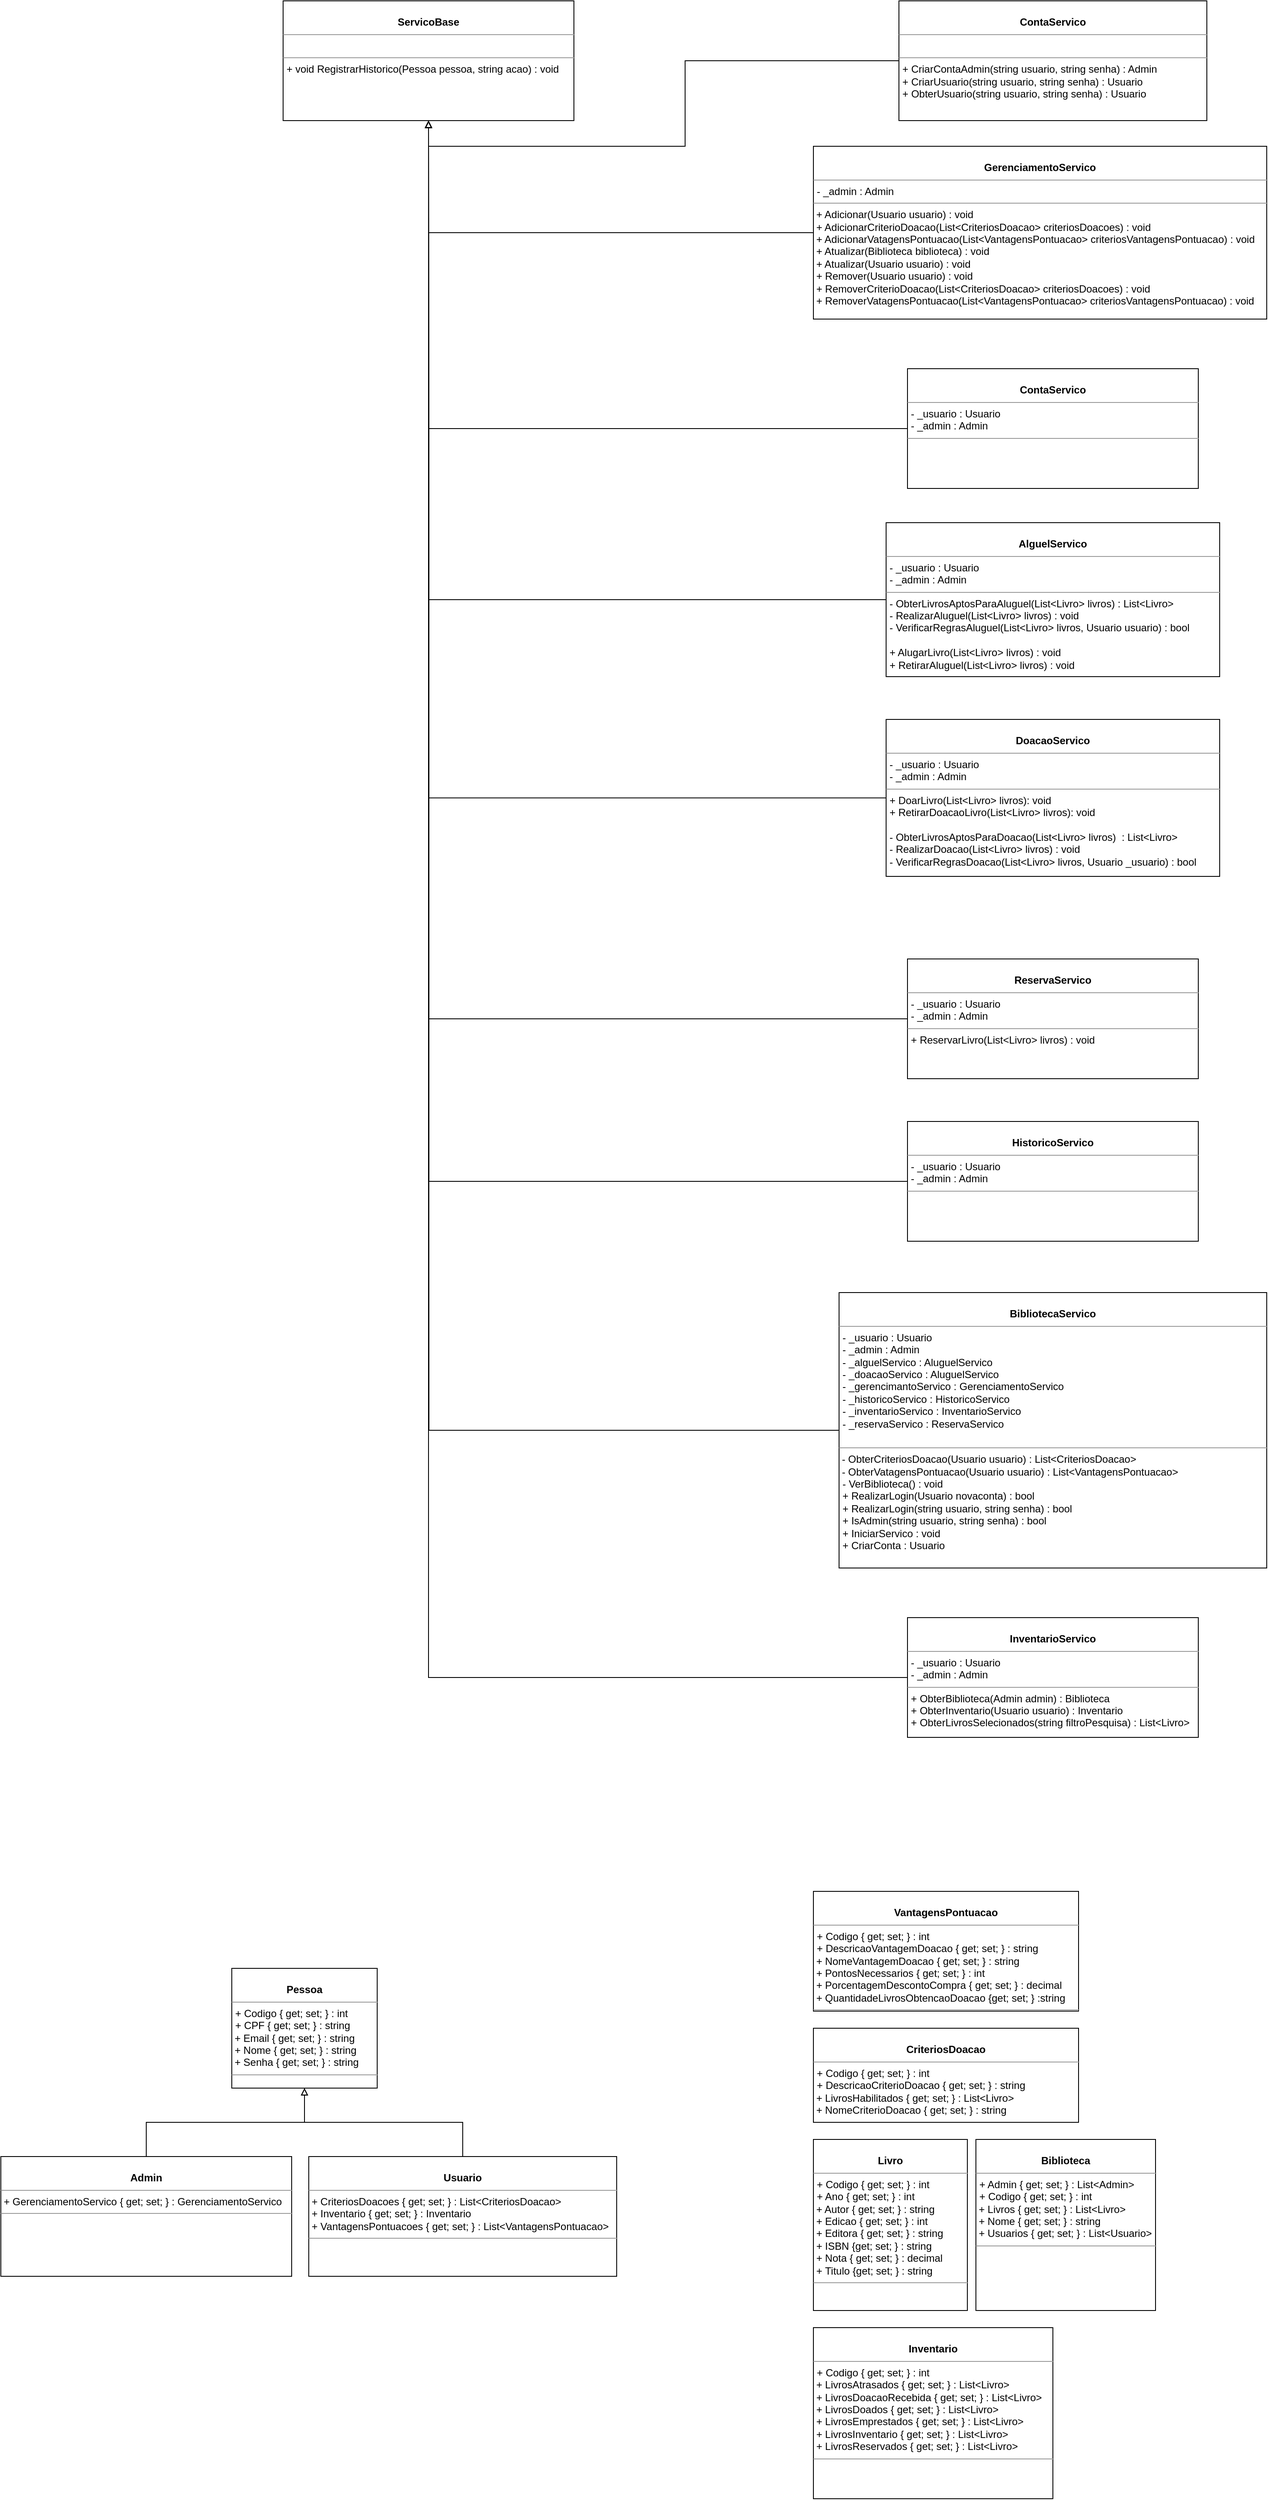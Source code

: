 <mxfile version="20.6.0" type="github">
  <diagram name="Page-1" id="c4acf3e9-155e-7222-9cf6-157b1a14988f">
    <mxGraphModel dx="2270" dy="3008" grid="1" gridSize="10" guides="1" tooltips="1" connect="1" arrows="1" fold="1" page="1" pageScale="1" pageWidth="850" pageHeight="1100" background="none" math="0" shadow="0">
      <root>
        <mxCell id="0" />
        <mxCell id="1" parent="0" />
        <mxCell id="jgdyQDmVgWlT551Rcglq-1" value="&lt;p style=&quot;margin:0px;margin-top:4px;text-align:center;&quot;&gt;&lt;br&gt;&lt;b&gt;ServicoBase&lt;/b&gt;&lt;/p&gt;&lt;hr size=&quot;1&quot;&gt;&lt;p style=&quot;margin:0px;margin-left:4px;&quot;&gt;&lt;br&gt;&lt;/p&gt;&lt;hr size=&quot;1&quot;&gt;&lt;p style=&quot;margin:0px;margin-left:4px;&quot;&gt;+ void RegistrarHistorico(Pessoa pessoa, string acao) : void&lt;/p&gt;" style="verticalAlign=top;align=left;overflow=fill;fontSize=12;fontFamily=Helvetica;html=1;rounded=0;shadow=0;comic=0;labelBackgroundColor=none;strokeWidth=1" vertex="1" parent="1">
          <mxGeometry x="1260" y="40" width="340" height="140" as="geometry" />
        </mxCell>
        <mxCell id="jgdyQDmVgWlT551Rcglq-31" style="edgeStyle=orthogonalEdgeStyle;rounded=0;orthogonalLoop=1;jettySize=auto;html=1;exitX=0;exitY=0.5;exitDx=0;exitDy=0;endArrow=block;endFill=0;entryX=0.5;entryY=1;entryDx=0;entryDy=0;" edge="1" parent="1" source="jgdyQDmVgWlT551Rcglq-2" target="jgdyQDmVgWlT551Rcglq-1">
          <mxGeometry relative="1" as="geometry">
            <mxPoint x="1450" y="210" as="targetPoint" />
            <Array as="points">
              <mxPoint x="1730" y="110" />
              <mxPoint x="1730" y="210" />
              <mxPoint x="1430" y="210" />
            </Array>
          </mxGeometry>
        </mxCell>
        <mxCell id="jgdyQDmVgWlT551Rcglq-2" value="&lt;p style=&quot;margin:0px;margin-top:4px;text-align:center;&quot;&gt;&lt;br&gt;&lt;b&gt;ContaServico&lt;/b&gt;&lt;/p&gt;&lt;hr size=&quot;1&quot;&gt;&lt;p style=&quot;margin:0px;margin-left:4px;&quot;&gt;&lt;br&gt;&lt;/p&gt;&lt;hr size=&quot;1&quot;&gt;&lt;p style=&quot;margin:0px;margin-left:4px;&quot;&gt;+ CriarContaAdmin(string usuario, string senha) : Admin&lt;/p&gt;&lt;p style=&quot;margin:0px;margin-left:4px;&quot;&gt;+ CriarUsuario(string usuario, string senha) : Usuario&lt;/p&gt;&lt;p style=&quot;margin:0px;margin-left:4px;&quot;&gt;+ ObterUsuario(string usuario, string senha) : Usuario&lt;/p&gt;" style="verticalAlign=top;align=left;overflow=fill;fontSize=12;fontFamily=Helvetica;html=1;rounded=0;shadow=0;comic=0;labelBackgroundColor=none;strokeWidth=1" vertex="1" parent="1">
          <mxGeometry x="1980" y="40" width="360" height="140" as="geometry" />
        </mxCell>
        <mxCell id="jgdyQDmVgWlT551Rcglq-24" style="edgeStyle=orthogonalEdgeStyle;rounded=0;orthogonalLoop=1;jettySize=auto;html=1;exitX=0;exitY=0.5;exitDx=0;exitDy=0;endArrow=block;endFill=0;entryX=0.5;entryY=1;entryDx=0;entryDy=0;" edge="1" parent="1" source="jgdyQDmVgWlT551Rcglq-3" target="jgdyQDmVgWlT551Rcglq-1">
          <mxGeometry relative="1" as="geometry">
            <mxPoint x="1430" y="190" as="targetPoint" />
          </mxGeometry>
        </mxCell>
        <mxCell id="jgdyQDmVgWlT551Rcglq-3" value="&lt;p style=&quot;margin:0px;margin-top:4px;text-align:center;&quot;&gt;&lt;br&gt;&lt;b&gt;ContaServico&lt;/b&gt;&lt;/p&gt;&lt;hr size=&quot;1&quot;&gt;&lt;p style=&quot;margin: 0px 0px 0px 4px;&quot;&gt;-&amp;nbsp;_usuario : Usuario&lt;/p&gt;&lt;p style=&quot;margin: 0px 0px 0px 4px;&quot;&gt;- _admin : Admin&lt;/p&gt;&lt;hr size=&quot;1&quot;&gt;&lt;p style=&quot;margin:0px;margin-left:4px;&quot;&gt;&lt;br&gt;&lt;/p&gt;&lt;p style=&quot;margin:0px;margin-left:4px;&quot;&gt;&lt;br&gt;&lt;/p&gt;" style="verticalAlign=top;align=left;overflow=fill;fontSize=12;fontFamily=Helvetica;html=1;rounded=0;shadow=0;comic=0;labelBackgroundColor=none;strokeWidth=1" vertex="1" parent="1">
          <mxGeometry x="1990" y="470" width="340" height="140" as="geometry" />
        </mxCell>
        <mxCell id="jgdyQDmVgWlT551Rcglq-25" style="edgeStyle=orthogonalEdgeStyle;rounded=0;orthogonalLoop=1;jettySize=auto;html=1;exitX=0;exitY=0.5;exitDx=0;exitDy=0;endArrow=block;endFill=0;" edge="1" parent="1" source="jgdyQDmVgWlT551Rcglq-4">
          <mxGeometry relative="1" as="geometry">
            <mxPoint x="1430" y="180" as="targetPoint" />
          </mxGeometry>
        </mxCell>
        <mxCell id="jgdyQDmVgWlT551Rcglq-4" value="&lt;p style=&quot;margin:0px;margin-top:4px;text-align:center;&quot;&gt;&lt;br&gt;&lt;b&gt;AlguelServico&lt;/b&gt;&lt;/p&gt;&lt;hr size=&quot;1&quot;&gt;&lt;p style=&quot;margin: 0px 0px 0px 4px;&quot;&gt;-&amp;nbsp;_usuario : Usuario&lt;/p&gt;&lt;p style=&quot;margin: 0px 0px 0px 4px;&quot;&gt;- _admin : Admin&lt;/p&gt;&lt;hr size=&quot;1&quot;&gt;&lt;p style=&quot;margin:0px;margin-left:4px;&quot;&gt;- ObterLivrosAptosParaAluguel(List&amp;lt;Livro&amp;gt; livros) : List&amp;lt;Livro&amp;gt;&lt;br&gt;&lt;/p&gt;&lt;p style=&quot;margin:0px;margin-left:4px;&quot;&gt;- RealizarAluguel(List&amp;lt;Livro&amp;gt; livros) : void&lt;/p&gt;&lt;p style=&quot;margin:0px;margin-left:4px;&quot;&gt;- VerificarRegrasAluguel(List&amp;lt;Livro&amp;gt; livros, Usuario usuario) : bool&lt;/p&gt;&lt;p style=&quot;margin:0px;margin-left:4px;&quot;&gt;&lt;br&gt;&lt;/p&gt;&lt;p style=&quot;margin:0px;margin-left:4px;&quot;&gt;+ AlugarLivro(List&amp;lt;Livro&amp;gt; livros) : void&lt;br&gt;&lt;/p&gt;&lt;p style=&quot;margin:0px;margin-left:4px;&quot;&gt;+ RetirarAluguel(List&amp;lt;Livro&amp;gt; livros) : void&lt;br&gt;&lt;/p&gt;&lt;p style=&quot;margin:0px;margin-left:4px;&quot;&gt;&lt;br&gt;&lt;/p&gt;" style="verticalAlign=top;align=left;overflow=fill;fontSize=12;fontFamily=Helvetica;html=1;rounded=0;shadow=0;comic=0;labelBackgroundColor=none;strokeWidth=1" vertex="1" parent="1">
          <mxGeometry x="1965" y="650" width="390" height="180" as="geometry" />
        </mxCell>
        <mxCell id="jgdyQDmVgWlT551Rcglq-27" style="edgeStyle=orthogonalEdgeStyle;rounded=0;orthogonalLoop=1;jettySize=auto;html=1;exitX=0;exitY=0.5;exitDx=0;exitDy=0;endArrow=block;endFill=0;" edge="1" parent="1" source="jgdyQDmVgWlT551Rcglq-5">
          <mxGeometry relative="1" as="geometry">
            <mxPoint x="1430" y="180" as="targetPoint" />
          </mxGeometry>
        </mxCell>
        <mxCell id="jgdyQDmVgWlT551Rcglq-5" value="&lt;p style=&quot;margin:0px;margin-top:4px;text-align:center;&quot;&gt;&lt;br&gt;&lt;b&gt;ReservaServico&lt;/b&gt;&lt;/p&gt;&lt;hr size=&quot;1&quot;&gt;&lt;p style=&quot;margin: 0px 0px 0px 4px;&quot;&gt;-&amp;nbsp;_usuario : Usuario&lt;/p&gt;&lt;p style=&quot;margin: 0px 0px 0px 4px;&quot;&gt;- _admin : Admin&lt;/p&gt;&lt;hr size=&quot;1&quot;&gt;&lt;p style=&quot;margin:0px;margin-left:4px;&quot;&gt;+ ReservarLivro(List&amp;lt;Livro&amp;gt; livros) : void&lt;/p&gt;&lt;p style=&quot;margin:0px;margin-left:4px;&quot;&gt;&lt;br&gt;&lt;/p&gt;" style="verticalAlign=top;align=left;overflow=fill;fontSize=12;fontFamily=Helvetica;html=1;rounded=0;shadow=0;comic=0;labelBackgroundColor=none;strokeWidth=1" vertex="1" parent="1">
          <mxGeometry x="1990" y="1160" width="340" height="140" as="geometry" />
        </mxCell>
        <mxCell id="jgdyQDmVgWlT551Rcglq-26" style="edgeStyle=orthogonalEdgeStyle;rounded=0;orthogonalLoop=1;jettySize=auto;html=1;exitX=0;exitY=0.5;exitDx=0;exitDy=0;endArrow=block;endFill=0;" edge="1" parent="1" source="jgdyQDmVgWlT551Rcglq-6">
          <mxGeometry relative="1" as="geometry">
            <mxPoint x="1430" y="180" as="targetPoint" />
          </mxGeometry>
        </mxCell>
        <mxCell id="jgdyQDmVgWlT551Rcglq-6" value="&lt;p style=&quot;margin:0px;margin-top:4px;text-align:center;&quot;&gt;&lt;br&gt;&lt;b&gt;DoacaoServico&lt;/b&gt;&lt;/p&gt;&lt;hr size=&quot;1&quot;&gt;&lt;p style=&quot;margin: 0px 0px 0px 4px;&quot;&gt;-&amp;nbsp;_usuario : Usuario&lt;/p&gt;&lt;p style=&quot;margin: 0px 0px 0px 4px;&quot;&gt;- _admin : Admin&lt;/p&gt;&lt;hr size=&quot;1&quot;&gt;&lt;p style=&quot;margin:0px;margin-left:4px;&quot;&gt;+ DoarLivro(List&amp;lt;Livro&amp;gt; livros): void&lt;/p&gt;&lt;p style=&quot;margin:0px;margin-left:4px;&quot;&gt;+ RetirarDoacaoLivro(List&amp;lt;Livro&amp;gt; livros): void&lt;br&gt;&lt;/p&gt;&lt;p style=&quot;margin:0px;margin-left:4px;&quot;&gt;&lt;br&gt;&lt;/p&gt;&lt;p style=&quot;margin:0px;margin-left:4px;&quot;&gt;- ObterLivrosAptosParaDoacao(List&amp;lt;Livro&amp;gt; livros)&amp;nbsp; : List&amp;lt;Livro&amp;gt;&lt;/p&gt;&lt;p style=&quot;margin:0px;margin-left:4px;&quot;&gt;- RealizarDoacao(List&amp;lt;Livro&amp;gt; livros) : void&lt;/p&gt;&lt;p style=&quot;margin:0px;margin-left:4px;&quot;&gt;- VerificarRegrasDoacao(List&amp;lt;Livro&amp;gt; livros, Usuario _usuario) : bool&lt;/p&gt;&lt;p style=&quot;margin:0px;margin-left:4px;&quot;&gt;&lt;br&gt;&lt;/p&gt;" style="verticalAlign=top;align=left;overflow=fill;fontSize=12;fontFamily=Helvetica;html=1;rounded=0;shadow=0;comic=0;labelBackgroundColor=none;strokeWidth=1" vertex="1" parent="1">
          <mxGeometry x="1965" y="880" width="390" height="183.5" as="geometry" />
        </mxCell>
        <mxCell id="jgdyQDmVgWlT551Rcglq-29" style="edgeStyle=orthogonalEdgeStyle;rounded=0;orthogonalLoop=1;jettySize=auto;html=1;exitX=0;exitY=0.5;exitDx=0;exitDy=0;endArrow=block;endFill=0;" edge="1" parent="1" source="jgdyQDmVgWlT551Rcglq-7">
          <mxGeometry relative="1" as="geometry">
            <mxPoint x="1430" y="180" as="targetPoint" />
          </mxGeometry>
        </mxCell>
        <mxCell id="jgdyQDmVgWlT551Rcglq-7" value="&lt;p style=&quot;margin:0px;margin-top:4px;text-align:center;&quot;&gt;&lt;br&gt;&lt;b&gt;BibliotecaServico&lt;/b&gt;&lt;/p&gt;&lt;hr size=&quot;1&quot;&gt;&lt;p style=&quot;margin: 0px 0px 0px 4px;&quot;&gt;-&amp;nbsp;_usuario : Usuario&lt;/p&gt;&lt;p style=&quot;margin: 0px 0px 0px 4px;&quot;&gt;- _admin : Admin&lt;/p&gt;&lt;p style=&quot;margin: 0px 0px 0px 4px;&quot;&gt;- _alguelServico : AluguelServico&lt;/p&gt;&lt;p style=&quot;margin: 0px 0px 0px 4px;&quot;&gt;- _doacaoServico : AluguelServico&lt;/p&gt;&lt;p style=&quot;margin: 0px 0px 0px 4px;&quot;&gt;- _gerencimantoServico : GerenciamentoServico&lt;/p&gt;&lt;p style=&quot;margin: 0px 0px 0px 4px;&quot;&gt;- _historicoServico : HistoricoServico&lt;/p&gt;&lt;p style=&quot;margin: 0px 0px 0px 4px;&quot;&gt;- _inventarioServico : InventarioServico&lt;/p&gt;&lt;p style=&quot;margin: 0px 0px 0px 4px;&quot;&gt;- _reservaServico : ReservaServico&lt;/p&gt;&lt;p style=&quot;margin: 0px 0px 0px 4px;&quot;&gt;&lt;br&gt;&lt;/p&gt;&lt;hr size=&quot;1&quot;&gt;&lt;p style=&quot;margin:0px;margin-left:4px;&quot;&gt;&lt;/p&gt;&amp;nbsp;- ObterCriteriosDoacao(Usuario usuario) : List&amp;lt;CriteriosDoacao&amp;gt;&lt;br&gt;&amp;nbsp;- ObterVatagensPontuacao(Usuario usuario) : List&amp;lt;VantagensPontuacao&amp;gt;&lt;br&gt;&lt;p style=&quot;margin:0px;margin-left:4px;&quot;&gt;- VerBiblioteca() : void&lt;/p&gt;&lt;p style=&quot;margin:0px;margin-left:4px;&quot;&gt;+ RealizarLogin(Usuario novaconta) : bool&lt;/p&gt;&lt;p style=&quot;margin:0px;margin-left:4px;&quot;&gt;+ RealizarLogin(string usuario, string senha) : bool&lt;/p&gt;&lt;p style=&quot;margin:0px;margin-left:4px;&quot;&gt;+ IsAdmin(string usuario, string senha) : bool&lt;/p&gt;&lt;p style=&quot;margin:0px;margin-left:4px;&quot;&gt;+&amp;nbsp;IniciarServico : void&lt;/p&gt;&lt;p style=&quot;margin:0px;margin-left:4px;&quot;&gt;+&amp;nbsp;CriarConta : Usuario&lt;/p&gt;" style="verticalAlign=top;align=left;overflow=fill;fontSize=12;fontFamily=Helvetica;html=1;rounded=0;shadow=0;comic=0;labelBackgroundColor=none;strokeWidth=1" vertex="1" parent="1">
          <mxGeometry x="1910" y="1550" width="500" height="322" as="geometry" />
        </mxCell>
        <mxCell id="jgdyQDmVgWlT551Rcglq-28" style="edgeStyle=orthogonalEdgeStyle;rounded=0;orthogonalLoop=1;jettySize=auto;html=1;exitX=0;exitY=0.5;exitDx=0;exitDy=0;endArrow=block;endFill=0;" edge="1" parent="1" source="jgdyQDmVgWlT551Rcglq-8">
          <mxGeometry relative="1" as="geometry">
            <mxPoint x="1430" y="180" as="targetPoint" />
          </mxGeometry>
        </mxCell>
        <mxCell id="jgdyQDmVgWlT551Rcglq-8" value="&lt;p style=&quot;margin:0px;margin-top:4px;text-align:center;&quot;&gt;&lt;br&gt;&lt;b&gt;HistoricoServico&lt;/b&gt;&lt;/p&gt;&lt;hr size=&quot;1&quot;&gt;&lt;p style=&quot;margin: 0px 0px 0px 4px;&quot;&gt;-&amp;nbsp;_usuario : Usuario&lt;/p&gt;&lt;p style=&quot;margin: 0px 0px 0px 4px;&quot;&gt;- _admin : Admin&lt;/p&gt;&lt;hr size=&quot;1&quot;&gt;&lt;p style=&quot;margin:0px;margin-left:4px;&quot;&gt;&lt;br&gt;&lt;/p&gt;&lt;p style=&quot;margin:0px;margin-left:4px;&quot;&gt;&lt;br&gt;&lt;/p&gt;" style="verticalAlign=top;align=left;overflow=fill;fontSize=12;fontFamily=Helvetica;html=1;rounded=0;shadow=0;comic=0;labelBackgroundColor=none;strokeWidth=1" vertex="1" parent="1">
          <mxGeometry x="1990" y="1350" width="340" height="140" as="geometry" />
        </mxCell>
        <mxCell id="jgdyQDmVgWlT551Rcglq-23" style="edgeStyle=orthogonalEdgeStyle;rounded=0;orthogonalLoop=1;jettySize=auto;html=1;exitX=0;exitY=0.5;exitDx=0;exitDy=0;endArrow=block;endFill=0;entryX=0.5;entryY=1;entryDx=0;entryDy=0;" edge="1" parent="1" source="jgdyQDmVgWlT551Rcglq-9" target="jgdyQDmVgWlT551Rcglq-1">
          <mxGeometry relative="1" as="geometry">
            <mxPoint x="1430" y="190" as="targetPoint" />
            <Array as="points">
              <mxPoint x="1430" y="311" />
            </Array>
          </mxGeometry>
        </mxCell>
        <mxCell id="jgdyQDmVgWlT551Rcglq-9" value="&lt;p style=&quot;margin:0px;margin-top:4px;text-align:center;&quot;&gt;&lt;br&gt;&lt;b&gt;GerenciamentoServico&lt;/b&gt;&lt;/p&gt;&lt;hr size=&quot;1&quot;&gt;&lt;p style=&quot;margin: 0px 0px 0px 4px;&quot;&gt;&lt;span style=&quot;background-color: initial;&quot;&gt;- _admin : Admin&lt;/span&gt;&lt;/p&gt;&lt;hr size=&quot;1&quot;&gt;&lt;p style=&quot;margin:0px;margin-left:4px;&quot;&gt;&lt;/p&gt;&amp;nbsp;&lt;span style=&quot;background-color: initial;&quot;&gt;+ Adicionar(Usuario usuario) : void&lt;br&gt;&lt;/span&gt;&amp;nbsp;+ AdicionarCriterioDoacao(List&amp;lt;CriteriosDoacao&amp;gt; criteriosDoacoes) : void&lt;br&gt;&amp;nbsp;+ AdicionarVatagensPontuacao(List&amp;lt;VantagensPontuacao&amp;gt; criteriosVantagensPontuacao) : void&lt;br&gt;&amp;nbsp;+ Atualizar(Biblioteca biblioteca) : void&lt;br&gt;&amp;nbsp;+ Atualizar(Usuario usuario) : void&lt;br&gt;&amp;nbsp;+ Remover(Usuario usuario) : void&lt;br&gt;&amp;nbsp;+ RemoverCriterioDoacao(List&amp;lt;CriteriosDoacao&amp;gt; criteriosDoacoes) : void&lt;br&gt;&amp;nbsp;+ RemoverVatagensPontuacao(List&amp;lt;VantagensPontuacao&amp;gt; criteriosVantagensPontuacao) : void&lt;br&gt;&lt;br&gt;" style="verticalAlign=top;align=left;overflow=fill;fontSize=12;fontFamily=Helvetica;html=1;rounded=0;shadow=0;comic=0;labelBackgroundColor=none;strokeWidth=1" vertex="1" parent="1">
          <mxGeometry x="1880" y="210" width="530" height="202" as="geometry" />
        </mxCell>
        <mxCell id="jgdyQDmVgWlT551Rcglq-30" style="edgeStyle=orthogonalEdgeStyle;rounded=0;orthogonalLoop=1;jettySize=auto;html=1;exitX=0;exitY=0.5;exitDx=0;exitDy=0;endArrow=block;endFill=0;entryX=0.5;entryY=1;entryDx=0;entryDy=0;" edge="1" parent="1" source="jgdyQDmVgWlT551Rcglq-10" target="jgdyQDmVgWlT551Rcglq-1">
          <mxGeometry relative="1" as="geometry">
            <mxPoint x="1430" y="220" as="targetPoint" />
          </mxGeometry>
        </mxCell>
        <mxCell id="jgdyQDmVgWlT551Rcglq-10" value="&lt;p style=&quot;margin:0px;margin-top:4px;text-align:center;&quot;&gt;&lt;br&gt;&lt;b&gt;InventarioServico&lt;/b&gt;&lt;/p&gt;&lt;hr size=&quot;1&quot;&gt;&lt;p style=&quot;margin: 0px 0px 0px 4px;&quot;&gt;-&amp;nbsp;_usuario : Usuario&lt;/p&gt;&lt;p style=&quot;margin: 0px 0px 0px 4px;&quot;&gt;- _admin : Admin&lt;/p&gt;&lt;hr size=&quot;1&quot;&gt;&lt;p style=&quot;margin:0px;margin-left:4px;&quot;&gt;+ ObterBiblioteca(Admin admin) : Biblioteca&lt;/p&gt;&lt;p style=&quot;margin:0px;margin-left:4px;&quot;&gt;+ ObterInventario(Usuario usuario) : Inventario&lt;/p&gt;&lt;p style=&quot;margin:0px;margin-left:4px;&quot;&gt;+ ObterLivrosSelecionados(string filtroPesquisa) : List&amp;lt;Livro&amp;gt;&lt;/p&gt;&lt;p style=&quot;margin:0px;margin-left:4px;&quot;&gt;&lt;br&gt;&lt;/p&gt;" style="verticalAlign=top;align=left;overflow=fill;fontSize=12;fontFamily=Helvetica;html=1;rounded=0;shadow=0;comic=0;labelBackgroundColor=none;strokeWidth=1" vertex="1" parent="1">
          <mxGeometry x="1990" y="1930" width="340" height="140" as="geometry" />
        </mxCell>
        <mxCell id="jgdyQDmVgWlT551Rcglq-11" value="&lt;p style=&quot;margin:0px;margin-top:4px;text-align:center;&quot;&gt;&lt;br&gt;&lt;b&gt;Pessoa&lt;/b&gt;&lt;/p&gt;&lt;hr size=&quot;1&quot;&gt;&lt;p style=&quot;margin: 0px 0px 0px 4px;&quot;&gt;+ Codigo { get; set; } : int&lt;/p&gt;&lt;p style=&quot;margin: 0px 0px 0px 4px;&quot;&gt;+ CPF { get; set; } : string&lt;/p&gt;&amp;nbsp;+ Email { get; set; } : string&amp;nbsp;&lt;br&gt;&amp;nbsp;+ Nome { get; set; } : string&lt;br&gt;&amp;nbsp;+ Senha { get; set; } : string&lt;br&gt;&lt;hr size=&quot;1&quot;&gt;&lt;p style=&quot;margin:0px;margin-left:4px;&quot;&gt;&lt;br&gt;&lt;/p&gt;&lt;p style=&quot;margin:0px;margin-left:4px;&quot;&gt;&lt;br&gt;&lt;/p&gt;" style="verticalAlign=top;align=left;overflow=fill;fontSize=12;fontFamily=Helvetica;html=1;rounded=0;shadow=0;comic=0;labelBackgroundColor=none;strokeWidth=1" vertex="1" parent="1">
          <mxGeometry x="1200" y="2340" width="170" height="140" as="geometry" />
        </mxCell>
        <mxCell id="jgdyQDmVgWlT551Rcglq-19" style="edgeStyle=orthogonalEdgeStyle;rounded=0;orthogonalLoop=1;jettySize=auto;html=1;exitX=0.5;exitY=0;exitDx=0;exitDy=0;entryX=0.5;entryY=1;entryDx=0;entryDy=0;endArrow=block;endFill=0;" edge="1" parent="1" source="jgdyQDmVgWlT551Rcglq-12" target="jgdyQDmVgWlT551Rcglq-11">
          <mxGeometry relative="1" as="geometry">
            <mxPoint x="1270" y="2510" as="targetPoint" />
          </mxGeometry>
        </mxCell>
        <mxCell id="jgdyQDmVgWlT551Rcglq-12" value="&lt;p style=&quot;margin:0px;margin-top:4px;text-align:center;&quot;&gt;&lt;br&gt;&lt;b&gt;Admin&lt;/b&gt;&lt;/p&gt;&lt;hr size=&quot;1&quot;&gt;&lt;p style=&quot;margin: 0px 0px 0px 4px;&quot;&gt;&lt;/p&gt;&amp;nbsp;+ GerenciamentoServico { get; set; } : GerenciamentoServico&amp;nbsp;&lt;br&gt;&lt;hr size=&quot;1&quot;&gt;&lt;p style=&quot;margin:0px;margin-left:4px;&quot;&gt;&lt;br&gt;&lt;/p&gt;&lt;p style=&quot;margin:0px;margin-left:4px;&quot;&gt;&lt;br&gt;&lt;/p&gt;" style="verticalAlign=top;align=left;overflow=fill;fontSize=12;fontFamily=Helvetica;html=1;rounded=0;shadow=0;comic=0;labelBackgroundColor=none;strokeWidth=1" vertex="1" parent="1">
          <mxGeometry x="930" y="2560" width="340" height="140" as="geometry" />
        </mxCell>
        <mxCell id="jgdyQDmVgWlT551Rcglq-20" style="edgeStyle=orthogonalEdgeStyle;rounded=0;orthogonalLoop=1;jettySize=auto;html=1;exitX=0.5;exitY=0;exitDx=0;exitDy=0;entryX=0.5;entryY=1;entryDx=0;entryDy=0;endArrow=block;endFill=0;" edge="1" parent="1" source="jgdyQDmVgWlT551Rcglq-13" target="jgdyQDmVgWlT551Rcglq-11">
          <mxGeometry relative="1" as="geometry">
            <mxPoint x="1290" y="2530" as="targetPoint" />
          </mxGeometry>
        </mxCell>
        <mxCell id="jgdyQDmVgWlT551Rcglq-13" value="&lt;p style=&quot;margin:0px;margin-top:4px;text-align:center;&quot;&gt;&lt;br&gt;&lt;b&gt;Usuario&lt;/b&gt;&lt;/p&gt;&lt;hr size=&quot;1&quot;&gt;&lt;p style=&quot;margin: 0px 0px 0px 4px;&quot;&gt;&lt;/p&gt;&amp;nbsp;+ CriteriosDoacoes { get; set; } : List&amp;lt;CriteriosDoacao&amp;gt;&amp;nbsp;&lt;br&gt;&amp;nbsp;+ Inventario { get; set; } : Inventario&amp;nbsp;&lt;br&gt;&amp;nbsp;+ VantagensPontuacoes { get; set; } : List&amp;lt;VantagensPontuacao&amp;gt;&amp;nbsp;&lt;br&gt;&lt;hr size=&quot;1&quot;&gt;&lt;p style=&quot;margin:0px;margin-left:4px;&quot;&gt;&lt;br&gt;&lt;/p&gt;&lt;p style=&quot;margin:0px;margin-left:4px;&quot;&gt;&lt;br&gt;&lt;/p&gt;" style="verticalAlign=top;align=left;overflow=fill;fontSize=12;fontFamily=Helvetica;html=1;rounded=0;shadow=0;comic=0;labelBackgroundColor=none;strokeWidth=1" vertex="1" parent="1">
          <mxGeometry x="1290" y="2560" width="360" height="140" as="geometry" />
        </mxCell>
        <mxCell id="jgdyQDmVgWlT551Rcglq-14" value="&lt;p style=&quot;margin:0px;margin-top:4px;text-align:center;&quot;&gt;&lt;br&gt;&lt;b&gt;VantagensPontuacao&lt;/b&gt;&lt;/p&gt;&lt;hr size=&quot;1&quot;&gt;&lt;p style=&quot;margin: 0px 0px 0px 4px;&quot;&gt;+ Codigo { get; set; } : int&lt;/p&gt;&lt;p style=&quot;margin: 0px 0px 0px 4px;&quot;&gt;+ DescricaoVantagemDoacao { get; set; } : string&lt;/p&gt;&amp;nbsp;+ NomeVantagemDoacao { get; set; } : string&amp;nbsp;&lt;br&gt;&amp;nbsp;+ PontosNecessarios { get; set; } : int&lt;br&gt;&amp;nbsp;+ PorcentagemDescontoCompra { get; set; } : decimal&lt;br&gt;&amp;nbsp;+&amp;nbsp;QuantidadeLivrosObtencaoDoacao {get; set; } :string&lt;br&gt;&lt;hr size=&quot;1&quot;&gt;&lt;p style=&quot;margin:0px;margin-left:4px;&quot;&gt;&lt;br&gt;&lt;/p&gt;&lt;p style=&quot;margin:0px;margin-left:4px;&quot;&gt;&lt;br&gt;&lt;/p&gt;" style="verticalAlign=top;align=left;overflow=fill;fontSize=12;fontFamily=Helvetica;html=1;rounded=0;shadow=0;comic=0;labelBackgroundColor=none;strokeWidth=1" vertex="1" parent="1">
          <mxGeometry x="1880" y="2250" width="310" height="140" as="geometry" />
        </mxCell>
        <mxCell id="jgdyQDmVgWlT551Rcglq-15" value="&lt;p style=&quot;margin:0px;margin-top:4px;text-align:center;&quot;&gt;&lt;br&gt;&lt;b&gt;CriteriosDoacao&lt;/b&gt;&lt;br&gt;&lt;/p&gt;&lt;hr size=&quot;1&quot;&gt;&lt;p style=&quot;margin: 0px 0px 0px 4px;&quot;&gt;+ Codigo { get; set; } : int&lt;/p&gt;&lt;p style=&quot;margin: 0px 0px 0px 4px;&quot;&gt;+ DescricaoCriterioDoacao { get; set; } : string&lt;/p&gt;&amp;nbsp;+ LivrosHabilitados { get; set; } : List&amp;lt;Livro&amp;gt;&lt;br&gt;&amp;nbsp;+ NomeCriterioDoacao { get; set; } : string&lt;p style=&quot;margin:0px;margin-left:4px;&quot;&gt;&lt;br&gt;&lt;/p&gt;&lt;p style=&quot;margin:0px;margin-left:4px;&quot;&gt;&lt;br&gt;&lt;/p&gt;" style="verticalAlign=top;align=left;overflow=fill;fontSize=12;fontFamily=Helvetica;html=1;rounded=0;shadow=0;comic=0;labelBackgroundColor=none;strokeWidth=1" vertex="1" parent="1">
          <mxGeometry x="1880" y="2410" width="310" height="110" as="geometry" />
        </mxCell>
        <mxCell id="jgdyQDmVgWlT551Rcglq-16" value="&lt;p style=&quot;margin:0px;margin-top:4px;text-align:center;&quot;&gt;&lt;br&gt;&lt;b&gt;Livro&lt;/b&gt;&lt;/p&gt;&lt;hr size=&quot;1&quot;&gt;&lt;p style=&quot;margin: 0px 0px 0px 4px;&quot;&gt;+ Codigo { get; set; } : int&lt;/p&gt;&lt;p style=&quot;margin: 0px 0px 0px 4px;&quot;&gt;+ Ano { get; set; } : int&lt;/p&gt;&amp;nbsp;+ Autor { get; set; } : string&amp;nbsp;&lt;br&gt;&amp;nbsp;+ Edicao { get; set; } : int&lt;br&gt;&amp;nbsp;+ Editora { get; set; } : string&lt;br&gt;&amp;nbsp;+&amp;nbsp;ISBN {get; set; } : string&lt;br&gt;&amp;nbsp;+ Nota { get; set; } : decimal&lt;br&gt;&amp;nbsp;+&amp;nbsp;Titulo {get; set; } : string&lt;br&gt;&lt;hr size=&quot;1&quot;&gt;&lt;p style=&quot;margin:0px;margin-left:4px;&quot;&gt;&lt;br&gt;&lt;/p&gt;&lt;p style=&quot;margin:0px;margin-left:4px;&quot;&gt;&lt;br&gt;&lt;/p&gt;" style="verticalAlign=top;align=left;overflow=fill;fontSize=12;fontFamily=Helvetica;html=1;rounded=0;shadow=0;comic=0;labelBackgroundColor=none;strokeWidth=1" vertex="1" parent="1">
          <mxGeometry x="1880" y="2540" width="180" height="200" as="geometry" />
        </mxCell>
        <mxCell id="jgdyQDmVgWlT551Rcglq-17" value="&lt;p style=&quot;margin:0px;margin-top:4px;text-align:center;&quot;&gt;&lt;br&gt;&lt;b&gt;Biblioteca&lt;/b&gt;&lt;/p&gt;&lt;hr size=&quot;1&quot;&gt;&lt;p style=&quot;margin: 0px 0px 0px 4px;&quot;&gt;+ Admin { get; set; } : List&amp;lt;Admin&amp;gt;&lt;/p&gt;&lt;p style=&quot;margin: 0px 0px 0px 4px;&quot;&gt;+ Codigo { get; set; } : int&lt;/p&gt;&amp;nbsp;+ Livros { get; set; } : List&amp;lt;Livro&amp;gt;&amp;nbsp;&lt;br&gt;&amp;nbsp;+ Nome { get; set; } : string&lt;br&gt;&amp;nbsp;+ Usuarios { get; set; } : List&amp;lt;Usuario&amp;gt;&lt;br&gt;&lt;hr size=&quot;1&quot;&gt;&lt;p style=&quot;margin:0px;margin-left:4px;&quot;&gt;&lt;br&gt;&lt;/p&gt;&lt;p style=&quot;margin:0px;margin-left:4px;&quot;&gt;&lt;br&gt;&lt;/p&gt;" style="verticalAlign=top;align=left;overflow=fill;fontSize=12;fontFamily=Helvetica;html=1;rounded=0;shadow=0;comic=0;labelBackgroundColor=none;strokeWidth=1" vertex="1" parent="1">
          <mxGeometry x="2070" y="2540" width="210" height="200" as="geometry" />
        </mxCell>
        <mxCell id="jgdyQDmVgWlT551Rcglq-18" value="&lt;p style=&quot;margin:0px;margin-top:4px;text-align:center;&quot;&gt;&lt;br&gt;&lt;b&gt;Inventario&lt;/b&gt;&lt;/p&gt;&lt;hr size=&quot;1&quot;&gt;&lt;p style=&quot;margin: 0px 0px 0px 4px;&quot;&gt;&lt;span style=&quot;background-color: initial;&quot;&gt;+ Codigo { get; set; } : int&lt;/span&gt;&lt;br&gt;&lt;/p&gt;&amp;nbsp;+ LivrosAtrasados { get; set; } : List&amp;lt;Livro&amp;gt;&amp;nbsp;&lt;br&gt;&amp;nbsp;+ LivrosDoacaoRecebida { get; set; } : List&amp;lt;Livro&amp;gt;&amp;nbsp;&lt;br&gt;&amp;nbsp;+ LivrosDoados { get; set; } : List&amp;lt;Livro&amp;gt;&amp;nbsp;&lt;br&gt;&amp;nbsp;+ LivrosEmprestados { get; set; } : List&amp;lt;Livro&amp;gt;&amp;nbsp;&lt;br&gt;&amp;nbsp;+ LivrosInventario { get; set; } : List&amp;lt;Livro&amp;gt;&amp;nbsp;&lt;br&gt;&amp;nbsp;+ LivrosReservados { get; set; } : List&amp;lt;Livro&amp;gt;&amp;nbsp;&lt;hr size=&quot;1&quot;&gt;&lt;p style=&quot;margin:0px;margin-left:4px;&quot;&gt;&lt;br&gt;&lt;/p&gt;&lt;p style=&quot;margin:0px;margin-left:4px;&quot;&gt;&lt;br&gt;&lt;/p&gt;" style="verticalAlign=top;align=left;overflow=fill;fontSize=12;fontFamily=Helvetica;html=1;rounded=0;shadow=0;comic=0;labelBackgroundColor=none;strokeWidth=1" vertex="1" parent="1">
          <mxGeometry x="1880" y="2760" width="280" height="200" as="geometry" />
        </mxCell>
      </root>
    </mxGraphModel>
  </diagram>
</mxfile>
